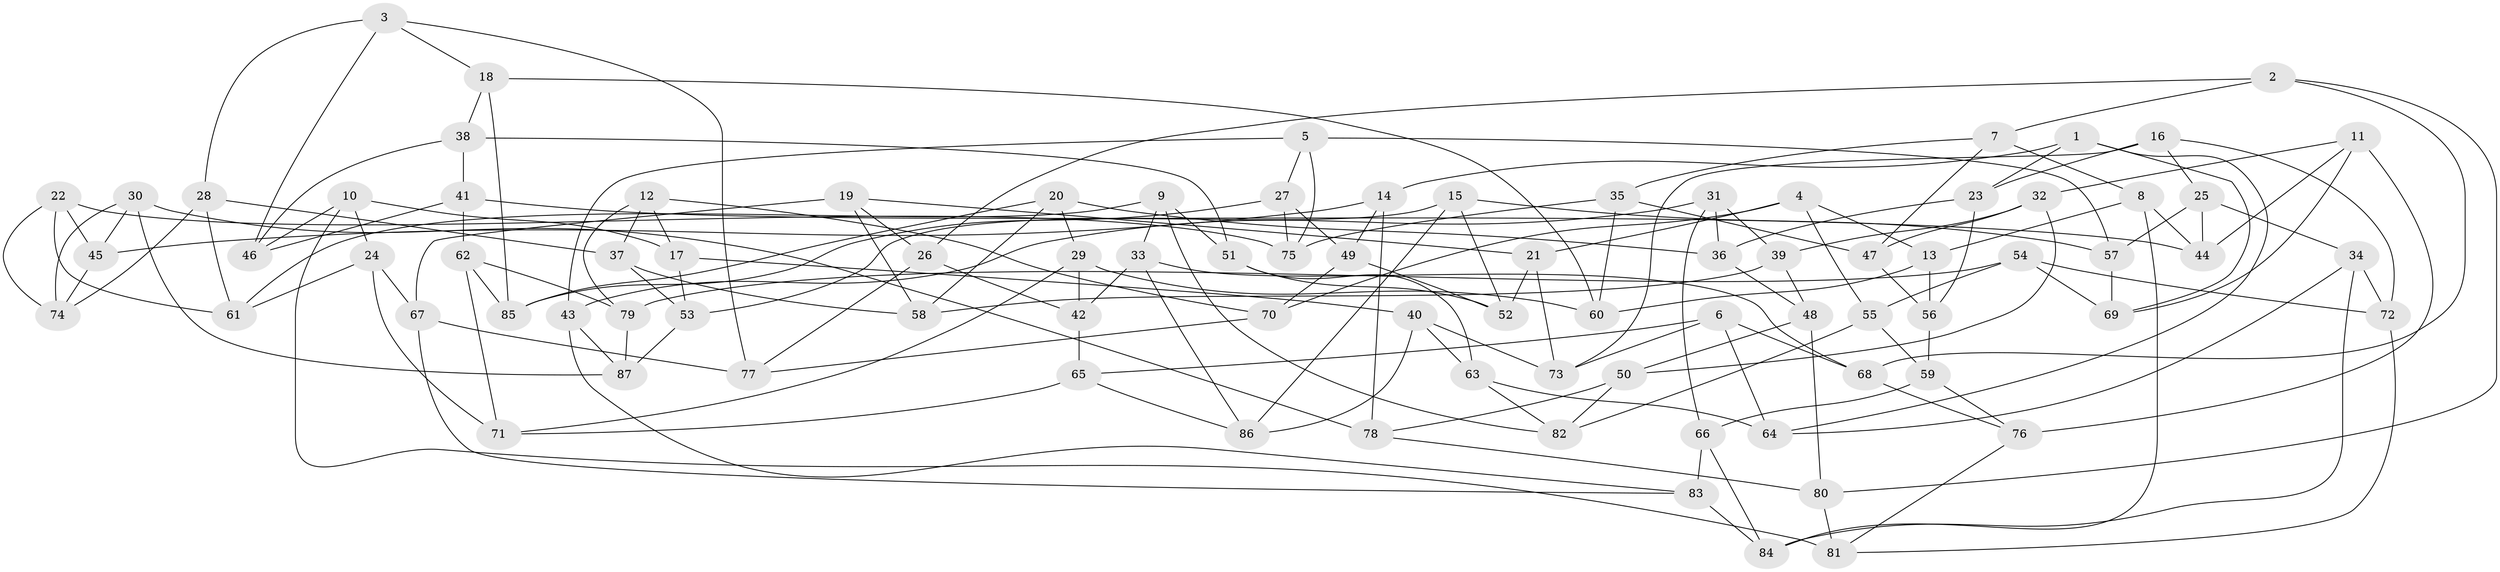 // coarse degree distribution, {6: 0.37037037037037035, 7: 0.3333333333333333, 4: 0.1111111111111111, 8: 0.07407407407407407, 9: 0.07407407407407407, 3: 0.037037037037037035}
// Generated by graph-tools (version 1.1) at 2025/38/03/04/25 23:38:18]
// undirected, 87 vertices, 174 edges
graph export_dot {
  node [color=gray90,style=filled];
  1;
  2;
  3;
  4;
  5;
  6;
  7;
  8;
  9;
  10;
  11;
  12;
  13;
  14;
  15;
  16;
  17;
  18;
  19;
  20;
  21;
  22;
  23;
  24;
  25;
  26;
  27;
  28;
  29;
  30;
  31;
  32;
  33;
  34;
  35;
  36;
  37;
  38;
  39;
  40;
  41;
  42;
  43;
  44;
  45;
  46;
  47;
  48;
  49;
  50;
  51;
  52;
  53;
  54;
  55;
  56;
  57;
  58;
  59;
  60;
  61;
  62;
  63;
  64;
  65;
  66;
  67;
  68;
  69;
  70;
  71;
  72;
  73;
  74;
  75;
  76;
  77;
  78;
  79;
  80;
  81;
  82;
  83;
  84;
  85;
  86;
  87;
  1 -- 14;
  1 -- 64;
  1 -- 69;
  1 -- 23;
  2 -- 68;
  2 -- 26;
  2 -- 7;
  2 -- 80;
  3 -- 18;
  3 -- 46;
  3 -- 77;
  3 -- 28;
  4 -- 13;
  4 -- 70;
  4 -- 21;
  4 -- 55;
  5 -- 57;
  5 -- 75;
  5 -- 43;
  5 -- 27;
  6 -- 64;
  6 -- 65;
  6 -- 68;
  6 -- 73;
  7 -- 47;
  7 -- 35;
  7 -- 8;
  8 -- 44;
  8 -- 84;
  8 -- 13;
  9 -- 33;
  9 -- 82;
  9 -- 51;
  9 -- 61;
  10 -- 46;
  10 -- 81;
  10 -- 24;
  10 -- 17;
  11 -- 32;
  11 -- 69;
  11 -- 44;
  11 -- 76;
  12 -- 70;
  12 -- 37;
  12 -- 79;
  12 -- 17;
  13 -- 60;
  13 -- 56;
  14 -- 78;
  14 -- 49;
  14 -- 45;
  15 -- 52;
  15 -- 57;
  15 -- 53;
  15 -- 86;
  16 -- 25;
  16 -- 72;
  16 -- 73;
  16 -- 23;
  17 -- 53;
  17 -- 40;
  18 -- 38;
  18 -- 85;
  18 -- 60;
  19 -- 67;
  19 -- 26;
  19 -- 58;
  19 -- 21;
  20 -- 85;
  20 -- 58;
  20 -- 36;
  20 -- 29;
  21 -- 73;
  21 -- 52;
  22 -- 61;
  22 -- 75;
  22 -- 74;
  22 -- 45;
  23 -- 56;
  23 -- 36;
  24 -- 71;
  24 -- 67;
  24 -- 61;
  25 -- 44;
  25 -- 57;
  25 -- 34;
  26 -- 77;
  26 -- 42;
  27 -- 75;
  27 -- 85;
  27 -- 49;
  28 -- 61;
  28 -- 37;
  28 -- 74;
  29 -- 71;
  29 -- 42;
  29 -- 60;
  30 -- 87;
  30 -- 45;
  30 -- 78;
  30 -- 74;
  31 -- 36;
  31 -- 43;
  31 -- 66;
  31 -- 39;
  32 -- 39;
  32 -- 50;
  32 -- 47;
  33 -- 42;
  33 -- 86;
  33 -- 68;
  34 -- 64;
  34 -- 84;
  34 -- 72;
  35 -- 60;
  35 -- 75;
  35 -- 47;
  36 -- 48;
  37 -- 58;
  37 -- 53;
  38 -- 41;
  38 -- 46;
  38 -- 51;
  39 -- 48;
  39 -- 58;
  40 -- 63;
  40 -- 86;
  40 -- 73;
  41 -- 62;
  41 -- 44;
  41 -- 46;
  42 -- 65;
  43 -- 87;
  43 -- 83;
  45 -- 74;
  47 -- 56;
  48 -- 50;
  48 -- 80;
  49 -- 70;
  49 -- 52;
  50 -- 82;
  50 -- 78;
  51 -- 52;
  51 -- 63;
  53 -- 87;
  54 -- 72;
  54 -- 69;
  54 -- 55;
  54 -- 79;
  55 -- 82;
  55 -- 59;
  56 -- 59;
  57 -- 69;
  59 -- 66;
  59 -- 76;
  62 -- 71;
  62 -- 85;
  62 -- 79;
  63 -- 64;
  63 -- 82;
  65 -- 86;
  65 -- 71;
  66 -- 84;
  66 -- 83;
  67 -- 77;
  67 -- 83;
  68 -- 76;
  70 -- 77;
  72 -- 81;
  76 -- 81;
  78 -- 80;
  79 -- 87;
  80 -- 81;
  83 -- 84;
}
